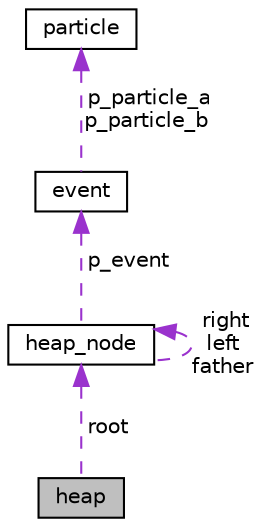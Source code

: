 digraph "heap"
{
  edge [fontname="Helvetica",fontsize="10",labelfontname="Helvetica",labelfontsize="10"];
  node [fontname="Helvetica",fontsize="10",shape=record];
  Node1 [label="heap",height=0.2,width=0.4,color="black", fillcolor="grey75", style="filled" fontcolor="black"];
  Node2 -> Node1 [dir="back",color="darkorchid3",fontsize="10",style="dashed",label=" root" ,fontname="Helvetica"];
  Node2 [label="heap_node",height=0.2,width=0.4,color="black", fillcolor="white", style="filled",URL="$structheap__node.html",tooltip="The structure representing the nodes of the binary heap. "];
  Node2 -> Node2 [dir="back",color="darkorchid3",fontsize="10",style="dashed",label=" right\nleft\nfather" ,fontname="Helvetica"];
  Node3 -> Node2 [dir="back",color="darkorchid3",fontsize="10",style="dashed",label=" p_event" ,fontname="Helvetica"];
  Node3 [label="event",height=0.2,width=0.4,color="black", fillcolor="white", style="filled",URL="$structevent.html",tooltip="The structure representing an event. "];
  Node4 -> Node3 [dir="back",color="darkorchid3",fontsize="10",style="dashed",label=" p_particle_a\np_particle_b" ,fontname="Helvetica"];
  Node4 [label="particle",height=0.2,width=0.4,color="black", fillcolor="white", style="filled",URL="$structparticle.html",tooltip="The structure representing the particle. "];
}
